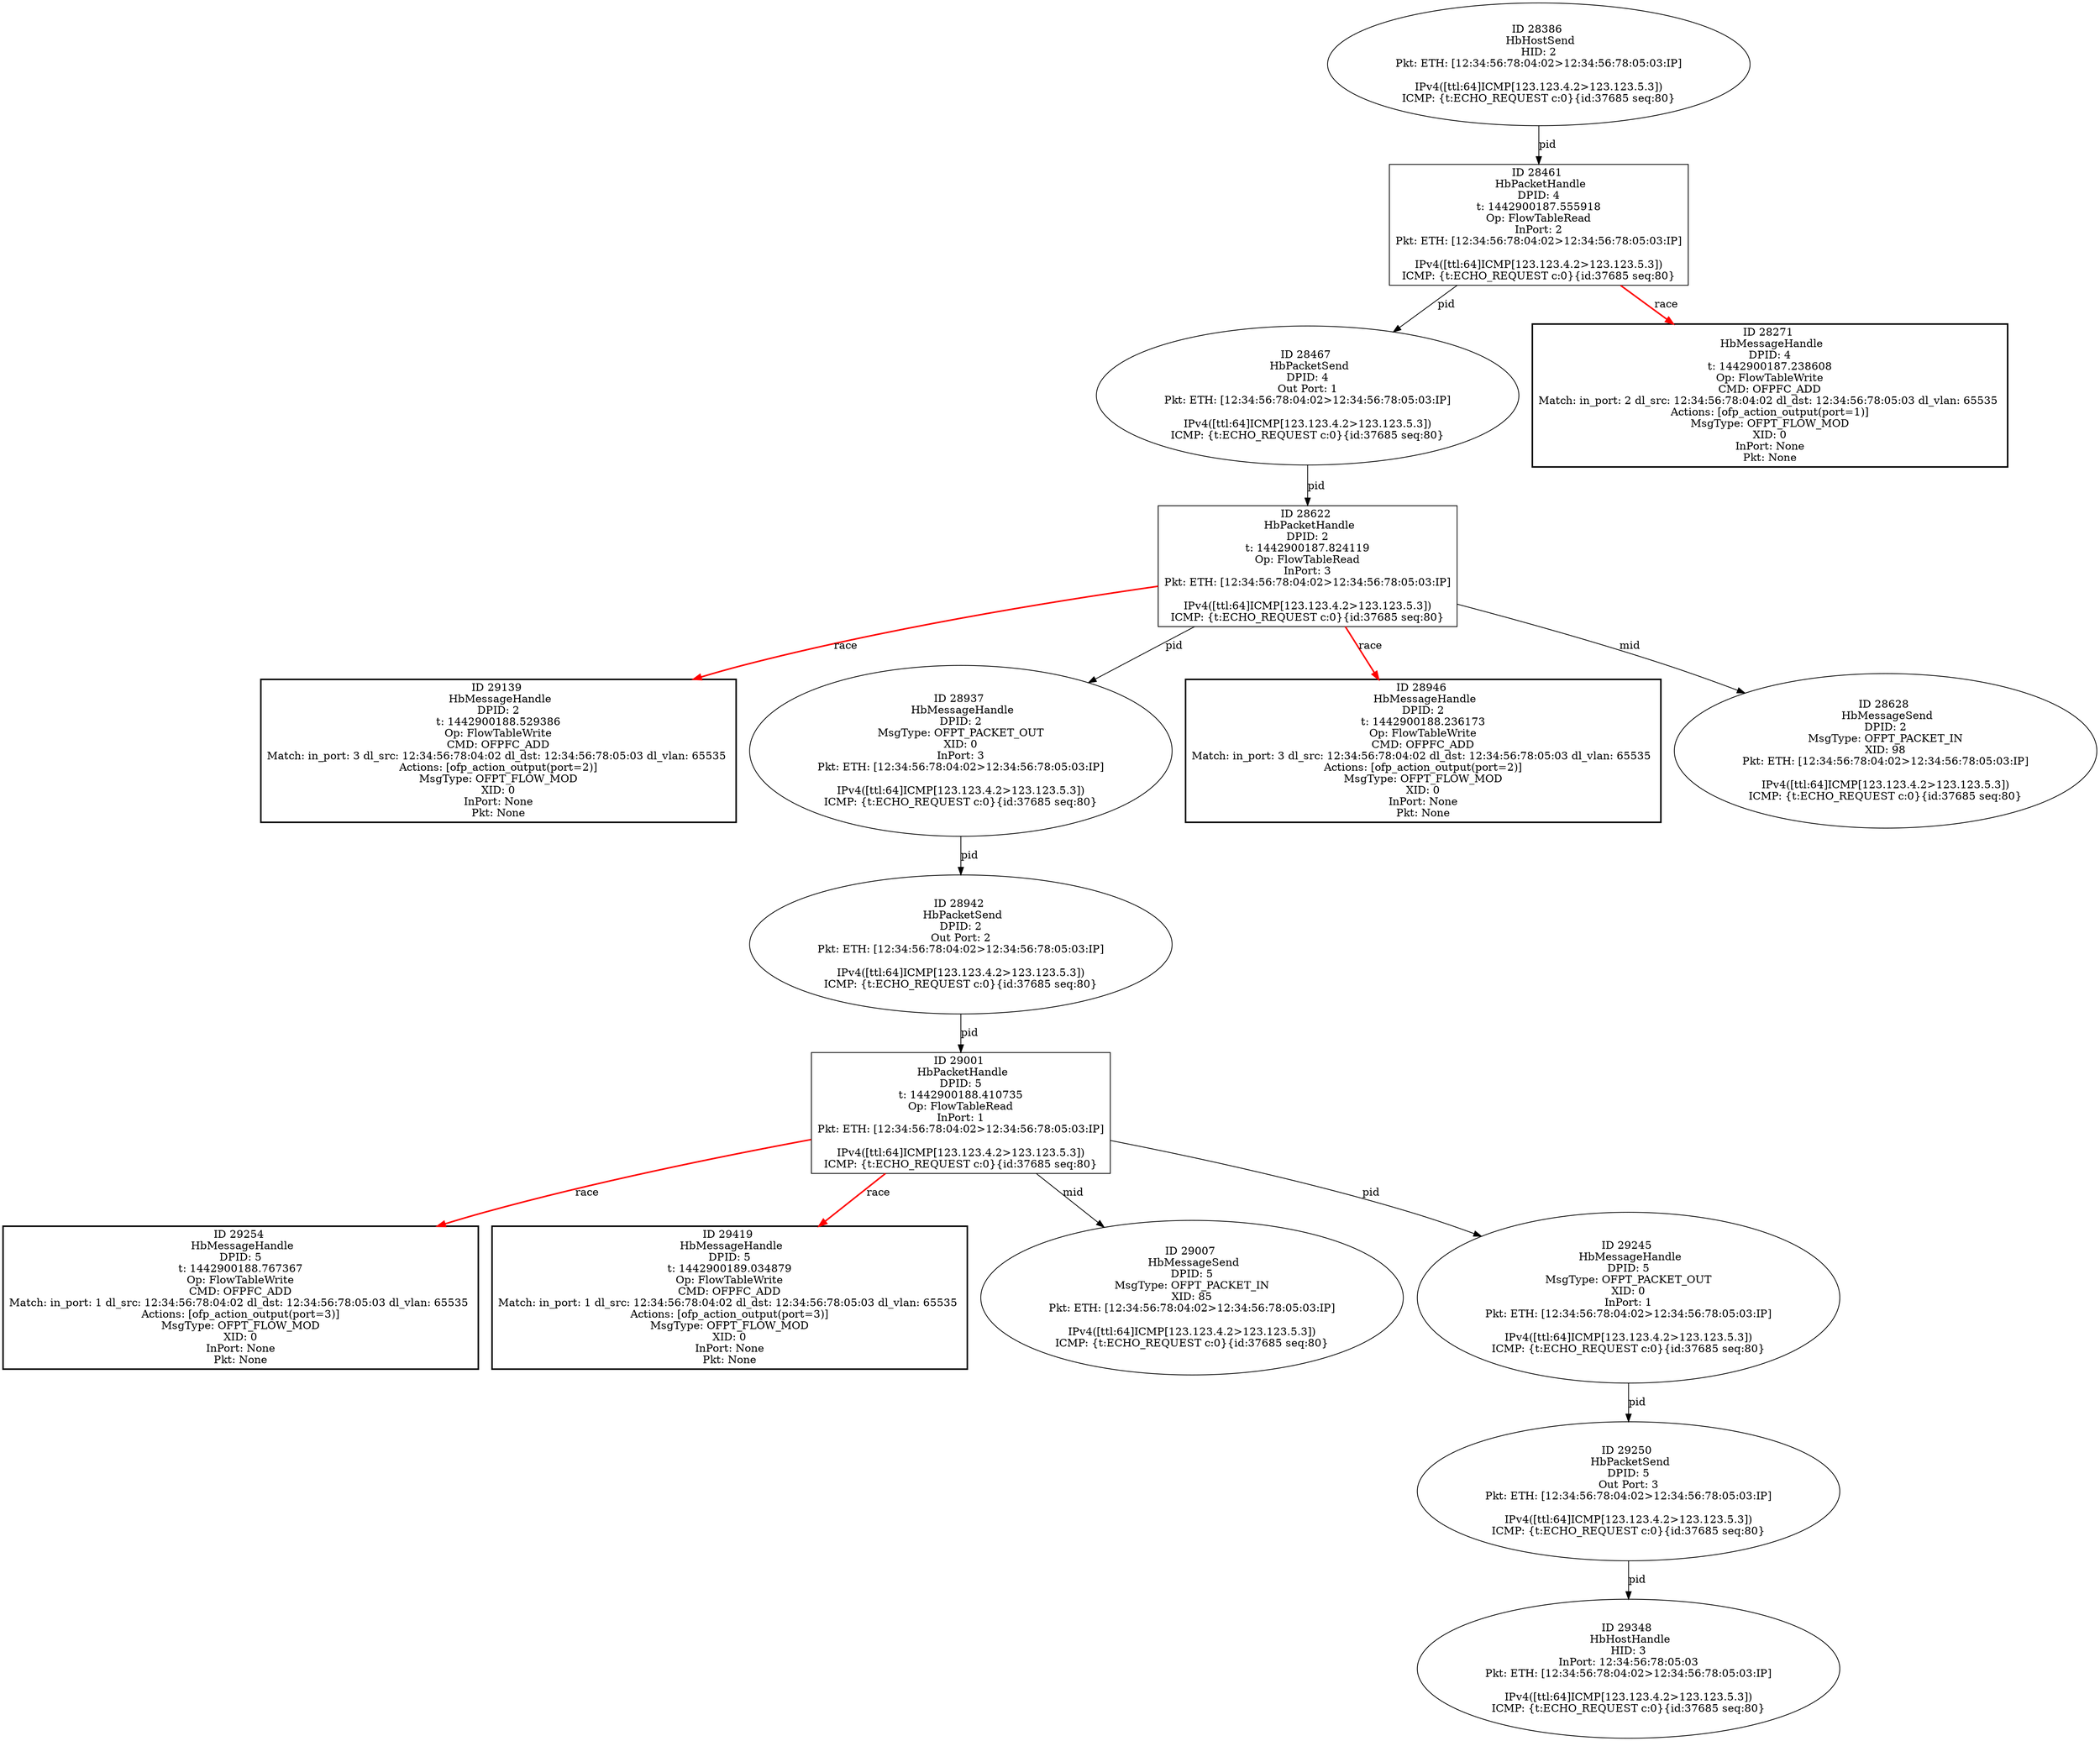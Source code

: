 strict digraph G {
28386 [shape=oval, event=<hb_events.HbHostSend object at 0x10dc4a110>, label="ID 28386 
 HbHostSend
HID: 2
Pkt: ETH: [12:34:56:78:04:02>12:34:56:78:05:03:IP]

IPv4([ttl:64]ICMP[123.123.4.2>123.123.5.3])
ICMP: {t:ECHO_REQUEST c:0}{id:37685 seq:80}"];
29139 [shape=box, style=bold, event=<hb_events.HbMessageHandle object at 0x10dee82d0>, label="ID 29139 
 HbMessageHandle
DPID: 2
t: 1442900188.529386
Op: FlowTableWrite
CMD: OFPFC_ADD
Match: in_port: 3 dl_src: 12:34:56:78:04:02 dl_dst: 12:34:56:78:05:03 dl_vlan: 65535 
Actions: [ofp_action_output(port=2)]
MsgType: OFPT_FLOW_MOD
XID: 0
InPort: None
Pkt: None"];
29348 [shape=oval, event=<hb_events.HbHostHandle object at 0x10dfb9410>, label="ID 29348 
 HbHostHandle
HID: 3
InPort: 12:34:56:78:05:03
Pkt: ETH: [12:34:56:78:04:02>12:34:56:78:05:03:IP]

IPv4([ttl:64]ICMP[123.123.4.2>123.123.5.3])
ICMP: {t:ECHO_REQUEST c:0}{id:37685 seq:80}"];
29254 [shape=box, style=bold, event=<hb_events.HbMessageHandle object at 0x10df5d050>, label="ID 29254 
 HbMessageHandle
DPID: 5
t: 1442900188.767367
Op: FlowTableWrite
CMD: OFPFC_ADD
Match: in_port: 1 dl_src: 12:34:56:78:04:02 dl_dst: 12:34:56:78:05:03 dl_vlan: 65535 
Actions: [ofp_action_output(port=3)]
MsgType: OFPT_FLOW_MOD
XID: 0
InPort: None
Pkt: None"];
28937 [shape=oval, event=<hb_events.HbMessageHandle object at 0x10de15f10>, label="ID 28937 
 HbMessageHandle
DPID: 2
MsgType: OFPT_PACKET_OUT
XID: 0
InPort: 3
Pkt: ETH: [12:34:56:78:04:02>12:34:56:78:05:03:IP]

IPv4([ttl:64]ICMP[123.123.4.2>123.123.5.3])
ICMP: {t:ECHO_REQUEST c:0}{id:37685 seq:80}"];
29419 [shape=box, style=bold, event=<hb_events.HbMessageHandle object at 0x10dff91d0>, label="ID 29419 
 HbMessageHandle
DPID: 5
t: 1442900189.034879
Op: FlowTableWrite
CMD: OFPFC_ADD
Match: in_port: 1 dl_src: 12:34:56:78:04:02 dl_dst: 12:34:56:78:05:03 dl_vlan: 65535 
Actions: [ofp_action_output(port=3)]
MsgType: OFPT_FLOW_MOD
XID: 0
InPort: None
Pkt: None"];
28461 [shape=box, event=<hb_events.HbPacketHandle object at 0x10dc71390>, label="ID 28461 
 HbPacketHandle
DPID: 4
t: 1442900187.555918
Op: FlowTableRead
InPort: 2
Pkt: ETH: [12:34:56:78:04:02>12:34:56:78:05:03:IP]

IPv4([ttl:64]ICMP[123.123.4.2>123.123.5.3])
ICMP: {t:ECHO_REQUEST c:0}{id:37685 seq:80}"];
28622 [shape=box, event=<hb_events.HbPacketHandle object at 0x10dcf0610>, label="ID 28622 
 HbPacketHandle
DPID: 2
t: 1442900187.824119
Op: FlowTableRead
InPort: 3
Pkt: ETH: [12:34:56:78:04:02>12:34:56:78:05:03:IP]

IPv4([ttl:64]ICMP[123.123.4.2>123.123.5.3])
ICMP: {t:ECHO_REQUEST c:0}{id:37685 seq:80}"];
29007 [shape=oval, event=<hb_events.HbMessageSend object at 0x10de5b190>, label="ID 29007 
 HbMessageSend
DPID: 5
MsgType: OFPT_PACKET_IN
XID: 85
Pkt: ETH: [12:34:56:78:04:02>12:34:56:78:05:03:IP]

IPv4([ttl:64]ICMP[123.123.4.2>123.123.5.3])
ICMP: {t:ECHO_REQUEST c:0}{id:37685 seq:80}"];
28946 [shape=box, style=bold, event=<hb_events.HbMessageHandle object at 0x10de34350>, label="ID 28946 
 HbMessageHandle
DPID: 2
t: 1442900188.236173
Op: FlowTableWrite
CMD: OFPFC_ADD
Match: in_port: 3 dl_src: 12:34:56:78:04:02 dl_dst: 12:34:56:78:05:03 dl_vlan: 65535 
Actions: [ofp_action_output(port=2)]
MsgType: OFPT_FLOW_MOD
XID: 0
InPort: None
Pkt: None"];
28467 [shape=oval, event=<hb_events.HbPacketSend object at 0x10dc787d0>, label="ID 28467 
 HbPacketSend
DPID: 4
Out Port: 1
Pkt: ETH: [12:34:56:78:04:02>12:34:56:78:05:03:IP]

IPv4([ttl:64]ICMP[123.123.4.2>123.123.5.3])
ICMP: {t:ECHO_REQUEST c:0}{id:37685 seq:80}"];
29250 [shape=oval, event=<hb_events.HbPacketSend object at 0x10df44810>, label="ID 29250 
 HbPacketSend
DPID: 5
Out Port: 3
Pkt: ETH: [12:34:56:78:04:02>12:34:56:78:05:03:IP]

IPv4([ttl:64]ICMP[123.123.4.2>123.123.5.3])
ICMP: {t:ECHO_REQUEST c:0}{id:37685 seq:80}"];
28942 [shape=oval, event=<hb_events.HbPacketSend object at 0x10de2f290>, label="ID 28942 
 HbPacketSend
DPID: 2
Out Port: 2
Pkt: ETH: [12:34:56:78:04:02>12:34:56:78:05:03:IP]

IPv4([ttl:64]ICMP[123.123.4.2>123.123.5.3])
ICMP: {t:ECHO_REQUEST c:0}{id:37685 seq:80}"];
29001 [shape=box, event=<hb_events.HbPacketHandle object at 0x10de55e10>, label="ID 29001 
 HbPacketHandle
DPID: 5
t: 1442900188.410735
Op: FlowTableRead
InPort: 1
Pkt: ETH: [12:34:56:78:04:02>12:34:56:78:05:03:IP]

IPv4([ttl:64]ICMP[123.123.4.2>123.123.5.3])
ICMP: {t:ECHO_REQUEST c:0}{id:37685 seq:80}"];
28628 [shape=oval, event=<hb_events.HbMessageSend object at 0x10dcf0e50>, label="ID 28628 
 HbMessageSend
DPID: 2
MsgType: OFPT_PACKET_IN
XID: 98
Pkt: ETH: [12:34:56:78:04:02>12:34:56:78:05:03:IP]

IPv4([ttl:64]ICMP[123.123.4.2>123.123.5.3])
ICMP: {t:ECHO_REQUEST c:0}{id:37685 seq:80}"];
28271 [shape=box, style=bold, event=<hb_events.HbMessageHandle object at 0x10dbd65d0>, label="ID 28271 
 HbMessageHandle
DPID: 4
t: 1442900187.238608
Op: FlowTableWrite
CMD: OFPFC_ADD
Match: in_port: 2 dl_src: 12:34:56:78:04:02 dl_dst: 12:34:56:78:05:03 dl_vlan: 65535 
Actions: [ofp_action_output(port=1)]
MsgType: OFPT_FLOW_MOD
XID: 0
InPort: None
Pkt: None"];
29245 [shape=oval, event=<hb_events.HbMessageHandle object at 0x10df445d0>, label="ID 29245 
 HbMessageHandle
DPID: 5
MsgType: OFPT_PACKET_OUT
XID: 0
InPort: 1
Pkt: ETH: [12:34:56:78:04:02>12:34:56:78:05:03:IP]

IPv4([ttl:64]ICMP[123.123.4.2>123.123.5.3])
ICMP: {t:ECHO_REQUEST c:0}{id:37685 seq:80}"];
28386 -> 28461  [rel=pid, label=pid];
28937 -> 28942  [rel=pid, label=pid];
28461 -> 28467  [rel=pid, label=pid];
28461 -> 28271  [harmful=True, color=red, style=bold, rel=race, label=race];
28622 -> 28937  [rel=pid, label=pid];
28622 -> 28946  [harmful=True, color=red, style=bold, rel=race, label=race];
28622 -> 29139  [harmful=True, color=red, style=bold, rel=race, label=race];
28622 -> 28628  [rel=mid, label=mid];
28467 -> 28622  [rel=pid, label=pid];
29250 -> 29348  [rel=pid, label=pid];
28942 -> 29001  [rel=pid, label=pid];
29001 -> 29419  [harmful=True, color=red, style=bold, rel=race, label=race];
29001 -> 29245  [rel=pid, label=pid];
29001 -> 29254  [harmful=True, color=red, style=bold, rel=race, label=race];
29001 -> 29007  [rel=mid, label=mid];
29245 -> 29250  [rel=pid, label=pid];
}
